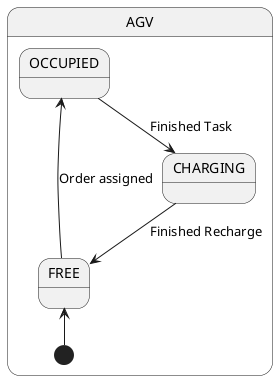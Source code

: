 @startuml
'https://plantuml.com/state-diagram



state AGV{
[*] -u-> FREE

FREE -u-> OCCUPIED : Order assigned

OCCUPIED -->CHARGING : Finished Task

CHARGING -->FREE : Finished Recharge

}

@enduml